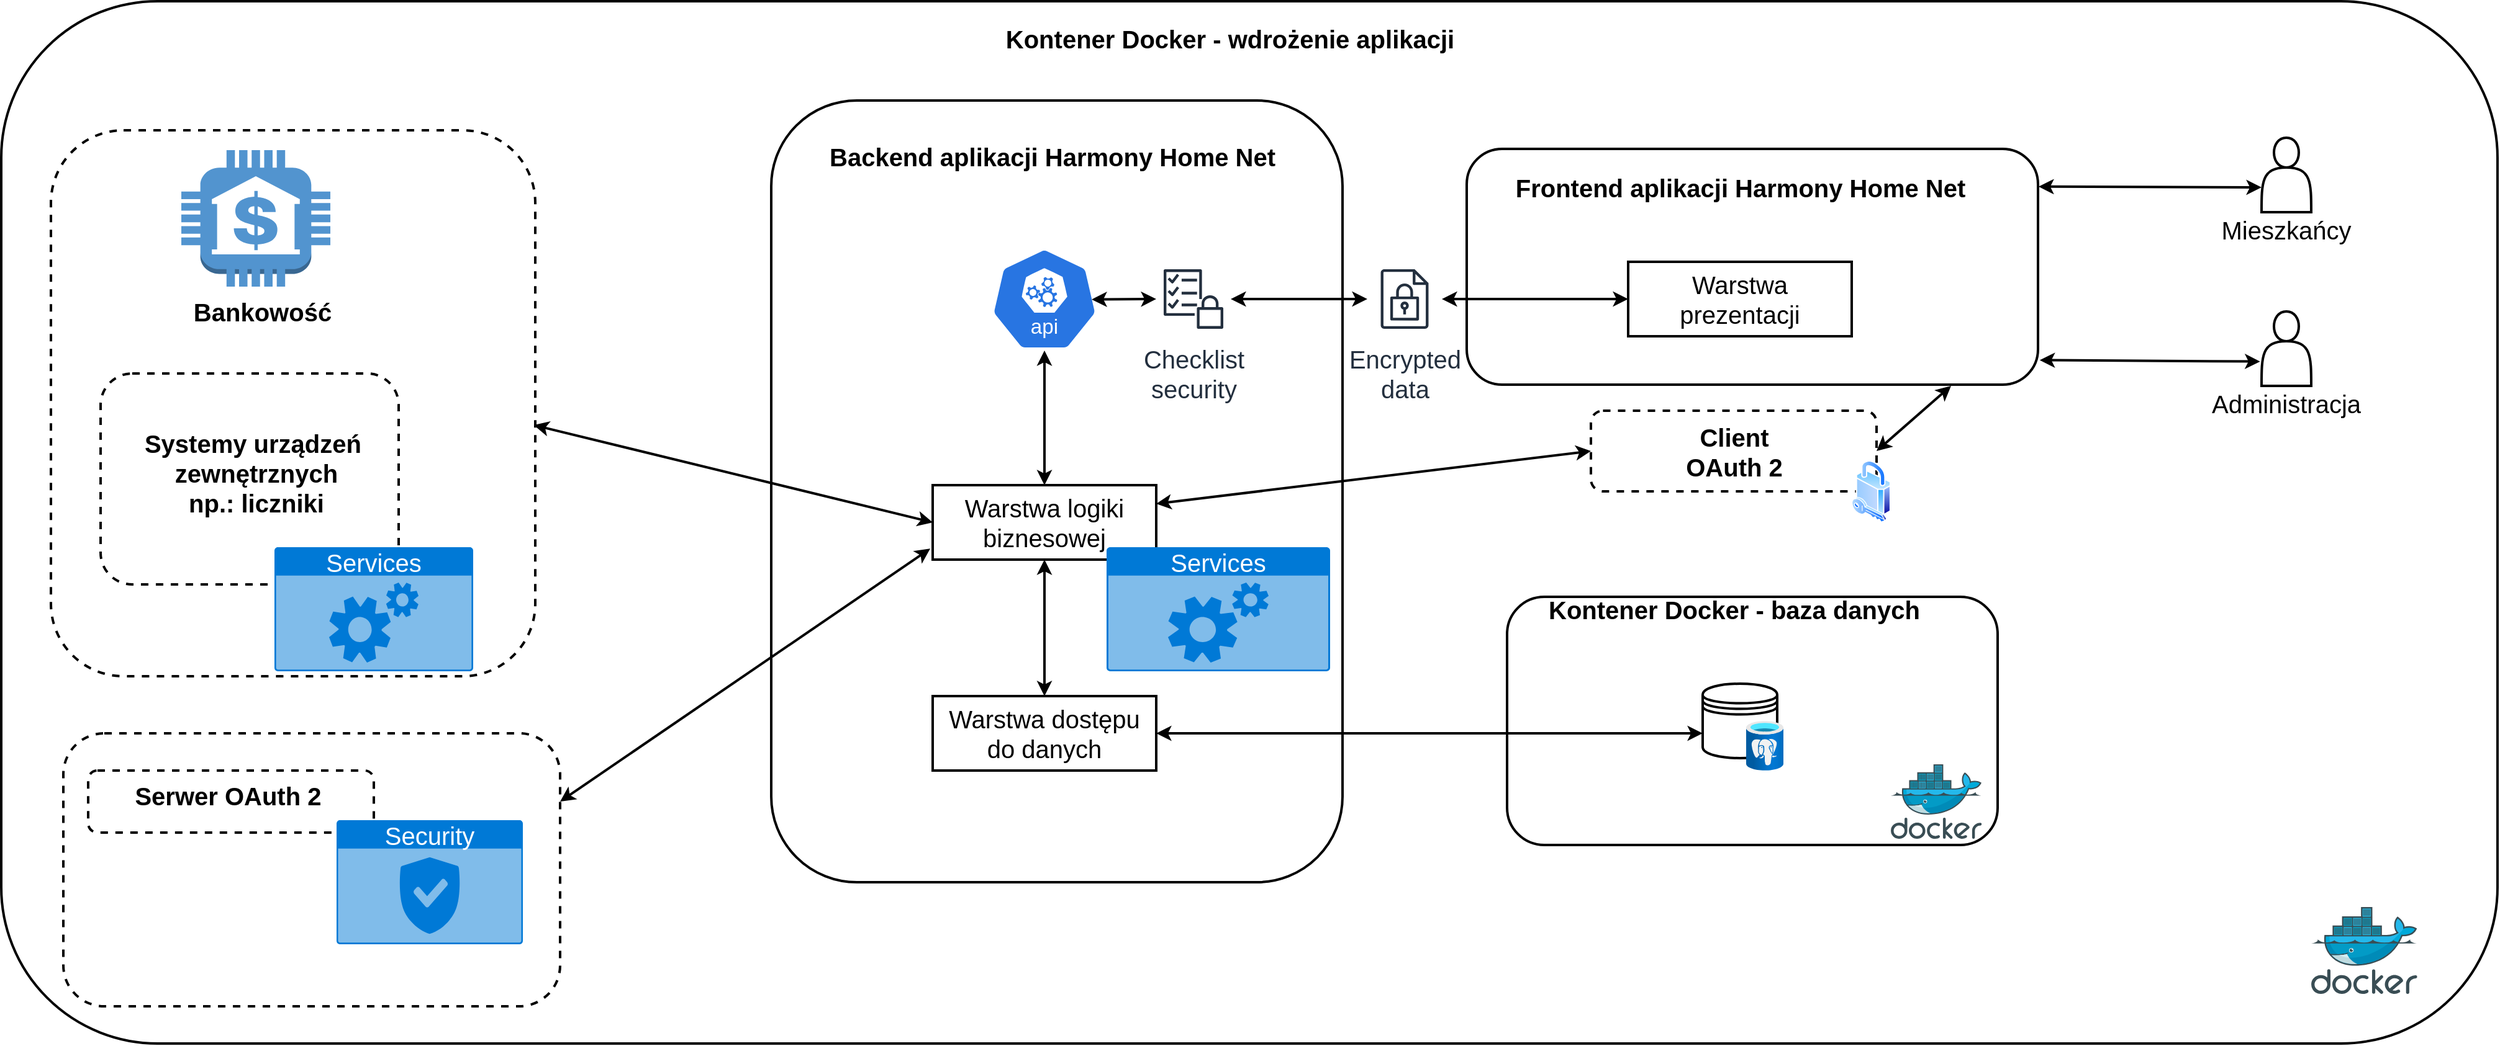 <mxfile version="24.7.14">
  <diagram name="architektura" id="5f0bae14-7c28-e335-631c-24af17079c00">
    <mxGraphModel dx="4575" dy="2182" grid="1" gridSize="10" guides="1" tooltips="1" connect="1" arrows="1" fold="1" page="1" pageScale="1" pageWidth="1100" pageHeight="850" background="none" math="0" shadow="0">
      <root>
        <mxCell id="0" />
        <mxCell id="1" parent="0" />
        <mxCell id="gY4HQTh1pNE1RITPi49o-1" value="" style="rounded=1;whiteSpace=wrap;html=1;strokeColor=default;gradientColor=none;fillColor=none;fontSize=20;strokeWidth=2;" parent="1" vertex="1">
          <mxGeometry x="310" y="20" width="460" height="630" as="geometry" />
        </mxCell>
        <mxCell id="gY4HQTh1pNE1RITPi49o-2" value="Backend aplikacji Harmony Home Net" style="text;strokeColor=none;fillColor=none;html=1;fontSize=20;fontStyle=1;verticalAlign=middle;align=center;fontFamily=Helvetica;strokeWidth=2;" parent="1" vertex="1">
          <mxGeometry x="361" y="50" width="350" height="30" as="geometry" />
        </mxCell>
        <mxCell id="gY4HQTh1pNE1RITPi49o-5" value="&lt;font style=&quot;font-size: 20px;&quot;&gt;Warstwa logiki biznesowej&lt;/font&gt;" style="rounded=0;whiteSpace=wrap;html=1;fillColor=none;fontSize=20;strokeWidth=2;" parent="1" vertex="1">
          <mxGeometry x="440" y="330" width="180" height="60" as="geometry" />
        </mxCell>
        <mxCell id="gY4HQTh1pNE1RITPi49o-6" value="&lt;font style=&quot;font-size: 20px;&quot;&gt;Warstwa dostępu do danych&lt;/font&gt;" style="rounded=0;whiteSpace=wrap;html=1;fontFamily=Helvetica;fillColor=none;fontSize=20;strokeWidth=2;" parent="1" vertex="1">
          <mxGeometry x="440" y="500" width="180" height="60" as="geometry" />
        </mxCell>
        <mxCell id="gY4HQTh1pNE1RITPi49o-7" value="" style="endArrow=classic;startArrow=classic;html=1;rounded=0;entryX=0.5;entryY=1;entryDx=0;entryDy=0;fontSize=20;strokeWidth=2;" parent="1" source="gY4HQTh1pNE1RITPi49o-6" target="gY4HQTh1pNE1RITPi49o-5" edge="1">
          <mxGeometry width="50" height="50" relative="1" as="geometry">
            <mxPoint x="520" y="360" as="sourcePoint" />
            <mxPoint x="520" y="320" as="targetPoint" />
          </mxGeometry>
        </mxCell>
        <mxCell id="gY4HQTh1pNE1RITPi49o-8" value="" style="endArrow=classic;startArrow=classic;html=1;rounded=0;entryX=0.5;entryY=1;entryDx=0;entryDy=0;exitX=0.5;exitY=0;exitDx=0;exitDy=0;entryPerimeter=0;fontSize=20;strokeWidth=2;" parent="1" source="gY4HQTh1pNE1RITPi49o-5" target="gY4HQTh1pNE1RITPi49o-38" edge="1">
          <mxGeometry width="50" height="50" relative="1" as="geometry">
            <mxPoint x="520" y="360" as="sourcePoint" />
            <mxPoint x="530" y="210" as="targetPoint" />
          </mxGeometry>
        </mxCell>
        <mxCell id="gY4HQTh1pNE1RITPi49o-9" value="" style="rounded=1;whiteSpace=wrap;html=1;strokeColor=default;gradientColor=none;fillColor=none;fontSize=20;strokeWidth=2;" parent="1" vertex="1">
          <mxGeometry x="870" y="59" width="460" height="190" as="geometry" />
        </mxCell>
        <mxCell id="gY4HQTh1pNE1RITPi49o-10" value="Frontend aplikacji Harmony Home Net" style="text;strokeColor=none;fillColor=none;html=1;fontSize=20;fontStyle=1;verticalAlign=middle;align=center;fontFamily=Helvetica;strokeWidth=2;" parent="1" vertex="1">
          <mxGeometry x="1040" y="70" width="100" height="40" as="geometry" />
        </mxCell>
        <mxCell id="gY4HQTh1pNE1RITPi49o-11" value="&lt;font style=&quot;font-size: 20px;&quot;&gt;Warstwa prezentacji&lt;/font&gt;" style="rounded=0;whiteSpace=wrap;html=1;fillColor=none;fontSize=20;strokeWidth=2;" parent="1" vertex="1">
          <mxGeometry x="1000" y="150" width="180" height="60" as="geometry" />
        </mxCell>
        <mxCell id="gY4HQTh1pNE1RITPi49o-12" value="" style="endArrow=classic;startArrow=classic;html=1;rounded=0;entryX=0;entryY=0.5;entryDx=0;entryDy=0;fontSize=20;strokeWidth=2;" parent="1" source="gY4HQTh1pNE1RITPi49o-60" target="gY4HQTh1pNE1RITPi49o-11" edge="1">
          <mxGeometry width="50" height="50" relative="1" as="geometry">
            <mxPoint x="850" y="180" as="sourcePoint" />
            <mxPoint x="570" y="310" as="targetPoint" />
          </mxGeometry>
        </mxCell>
        <mxCell id="gY4HQTh1pNE1RITPi49o-16" value="Kontener Docker - baza danych" style="text;strokeColor=none;fillColor=none;html=1;fontSize=20;fontStyle=1;verticalAlign=middle;align=center;fontFamily=Helvetica;strokeWidth=2;" parent="1" vertex="1">
          <mxGeometry x="1035" y="410" width="100" height="40" as="geometry" />
        </mxCell>
        <mxCell id="gY4HQTh1pNE1RITPi49o-17" value="" style="rounded=1;whiteSpace=wrap;html=1;fillColor=none;fontSize=20;strokeWidth=2;" parent="1" vertex="1">
          <mxGeometry x="902.5" y="420" width="395" height="200" as="geometry" />
        </mxCell>
        <mxCell id="gY4HQTh1pNE1RITPi49o-18" value="" style="shape=datastore;whiteSpace=wrap;html=1;fontSize=20;strokeWidth=2;" parent="1" vertex="1">
          <mxGeometry x="1060" y="490" width="60" height="60" as="geometry" />
        </mxCell>
        <mxCell id="gY4HQTh1pNE1RITPi49o-19" value="" style="image;aspect=fixed;html=1;points=[];align=center;fontSize=20;image=img/lib/azure2/databases/Azure_Database_PostgreSQL_Server.svg;strokeWidth=2;" parent="1" vertex="1">
          <mxGeometry x="1095" y="520" width="30" height="40" as="geometry" />
        </mxCell>
        <mxCell id="gY4HQTh1pNE1RITPi49o-20" value="" style="endArrow=classic;startArrow=classic;html=1;rounded=0;exitX=1;exitY=0.5;exitDx=0;exitDy=0;fontSize=20;strokeWidth=2;" parent="1" source="gY4HQTh1pNE1RITPi49o-6" edge="1">
          <mxGeometry width="50" height="50" relative="1" as="geometry">
            <mxPoint x="520" y="360" as="sourcePoint" />
            <mxPoint x="1060" y="530" as="targetPoint" />
          </mxGeometry>
        </mxCell>
        <mxCell id="gY4HQTh1pNE1RITPi49o-26" value="" style="rounded=1;whiteSpace=wrap;html=1;fillColor=none;dashed=1;fontSize=20;strokeWidth=2;" parent="1" vertex="1">
          <mxGeometry x="-230" y="240" width="240" height="170" as="geometry" />
        </mxCell>
        <mxCell id="gY4HQTh1pNE1RITPi49o-27" value="Systemy urządzeń&amp;nbsp;&lt;div style=&quot;font-size: 20px;&quot;&gt;zewnętrznych&lt;div style=&quot;font-size: 20px;&quot;&gt;np.: liczniki&lt;/div&gt;&lt;/div&gt;" style="text;strokeColor=none;fillColor=none;html=1;fontSize=20;fontStyle=1;verticalAlign=middle;align=center;strokeWidth=2;" parent="1" vertex="1">
          <mxGeometry x="-155" y="300" width="100" height="40" as="geometry" />
        </mxCell>
        <mxCell id="gY4HQTh1pNE1RITPi49o-28" value="" style="rounded=1;whiteSpace=wrap;html=1;fillColor=none;dashed=1;fontSize=20;strokeWidth=2;" parent="1" vertex="1">
          <mxGeometry x="-240" y="560" width="230" height="50" as="geometry" />
        </mxCell>
        <mxCell id="gY4HQTh1pNE1RITPi49o-29" value="Serwer OAuth 2&amp;nbsp;" style="text;strokeColor=none;fillColor=none;html=1;fontSize=20;fontStyle=1;verticalAlign=middle;align=center;strokeWidth=2;" parent="1" vertex="1">
          <mxGeometry x="-175" y="560" width="100" height="40" as="geometry" />
        </mxCell>
        <mxCell id="gY4HQTh1pNE1RITPi49o-33" value="" style="rounded=1;whiteSpace=wrap;html=1;fillColor=none;dashed=1;fontSize=20;strokeWidth=2;" parent="1" vertex="1">
          <mxGeometry x="970" y="270" width="230" height="65" as="geometry" />
        </mxCell>
        <mxCell id="gY4HQTh1pNE1RITPi49o-34" value="Client&lt;div style=&quot;font-size: 20px;&quot;&gt;&amp;nbsp;OAuth 2&amp;nbsp;&lt;/div&gt;" style="text;strokeColor=none;fillColor=none;html=1;fontSize=20;fontStyle=1;verticalAlign=middle;align=center;strokeWidth=2;" parent="1" vertex="1">
          <mxGeometry x="1035" y="282.5" width="100" height="40" as="geometry" />
        </mxCell>
        <mxCell id="gY4HQTh1pNE1RITPi49o-35" value="" style="endArrow=classic;startArrow=classic;html=1;rounded=0;entryX=1;entryY=0.5;entryDx=0;entryDy=0;fontSize=20;strokeWidth=2;" parent="1" target="gY4HQTh1pNE1RITPi49o-33" edge="1">
          <mxGeometry width="50" height="50" relative="1" as="geometry">
            <mxPoint x="1260" y="250" as="sourcePoint" />
            <mxPoint x="1440" y="280" as="targetPoint" />
          </mxGeometry>
        </mxCell>
        <mxCell id="gY4HQTh1pNE1RITPi49o-37" value="" style="image;sketch=0;aspect=fixed;html=1;points=[];align=center;fontSize=20;image=img/lib/mscae/Docker.svg;strokeWidth=2;" parent="1" vertex="1">
          <mxGeometry x="1211.5" y="555" width="73.17" height="60" as="geometry" />
        </mxCell>
        <mxCell id="gY4HQTh1pNE1RITPi49o-38" value="" style="aspect=fixed;sketch=0;html=1;dashed=0;whitespace=wrap;verticalLabelPosition=bottom;verticalAlign=top;fillColor=#2875E2;strokeColor=#ffffff;points=[[0.005,0.63,0],[0.1,0.2,0],[0.9,0.2,0],[0.5,0,0],[0.995,0.63,0],[0.72,0.99,0],[0.5,1,0],[0.28,0.99,0]];shape=mxgraph.kubernetes.icon2;kubernetesLabel=1;prIcon=api;fontSize=20;strokeWidth=2;" parent="1" vertex="1">
          <mxGeometry x="486.77" y="138.5" width="86.46" height="83" as="geometry" />
        </mxCell>
        <mxCell id="gY4HQTh1pNE1RITPi49o-39" value="" style="outlineConnect=0;dashed=0;verticalLabelPosition=bottom;verticalAlign=top;align=center;html=1;shape=mxgraph.aws3.bank;fillColor=#5294CF;gradientColor=none;fontSize=20;strokeWidth=2;" parent="1" vertex="1">
          <mxGeometry x="-165" y="60" width="120" height="110" as="geometry" />
        </mxCell>
        <mxCell id="gY4HQTh1pNE1RITPi49o-40" value="Services" style="html=1;whiteSpace=wrap;strokeColor=none;fillColor=#0079D6;labelPosition=center;verticalLabelPosition=middle;verticalAlign=top;align=center;fontSize=20;outlineConnect=0;spacingTop=-6;fontColor=#FFFFFF;sketch=0;shape=mxgraph.sitemap.services;strokeWidth=2;" parent="1" vertex="1">
          <mxGeometry x="-90" y="380" width="160" height="100" as="geometry" />
        </mxCell>
        <mxCell id="gY4HQTh1pNE1RITPi49o-45" value="Security" style="html=1;whiteSpace=wrap;strokeColor=none;fillColor=#0079D6;labelPosition=center;verticalLabelPosition=middle;verticalAlign=top;align=center;fontSize=20;outlineConnect=0;spacingTop=-6;fontColor=#FFFFFF;sketch=0;shape=mxgraph.sitemap.security;strokeWidth=2;" parent="1" vertex="1">
          <mxGeometry x="-40" y="600" width="150" height="100" as="geometry" />
        </mxCell>
        <mxCell id="gY4HQTh1pNE1RITPi49o-46" value="" style="image;aspect=fixed;perimeter=ellipsePerimeter;html=1;align=center;shadow=0;dashed=0;spacingTop=3;image=img/lib/active_directory/security.svg;fontSize=20;strokeWidth=2;" parent="1" vertex="1">
          <mxGeometry x="1180" y="310" width="31.5" height="50" as="geometry" />
        </mxCell>
        <mxCell id="gY4HQTh1pNE1RITPi49o-47" value="Services" style="html=1;whiteSpace=wrap;strokeColor=none;fillColor=#0079D6;labelPosition=center;verticalLabelPosition=middle;verticalAlign=top;align=center;fontSize=20;outlineConnect=0;spacingTop=-6;fontColor=#FFFFFF;sketch=0;shape=mxgraph.sitemap.services;strokeWidth=2;" parent="1" vertex="1">
          <mxGeometry x="580" y="380" width="180" height="100" as="geometry" />
        </mxCell>
        <mxCell id="gY4HQTh1pNE1RITPi49o-49" value="" style="shape=actor;whiteSpace=wrap;html=1;fontSize=20;strokeWidth=2;" parent="1" vertex="1">
          <mxGeometry x="1510" y="50" width="40" height="60" as="geometry" />
        </mxCell>
        <mxCell id="gY4HQTh1pNE1RITPi49o-50" value="" style="shape=actor;whiteSpace=wrap;html=1;fontSize=20;strokeWidth=2;" parent="1" vertex="1">
          <mxGeometry x="1510" y="190" width="40" height="60" as="geometry" />
        </mxCell>
        <mxCell id="gY4HQTh1pNE1RITPi49o-51" value="&lt;font style=&quot;font-size: 20px;&quot;&gt;Mieszkańcy&lt;/font&gt;" style="text;html=1;align=center;verticalAlign=middle;whiteSpace=wrap;rounded=0;fontSize=20;strokeWidth=2;" parent="1" vertex="1">
          <mxGeometry x="1500" y="109" width="60" height="30" as="geometry" />
        </mxCell>
        <mxCell id="gY4HQTh1pNE1RITPi49o-52" value="&lt;font style=&quot;font-size: 20px;&quot;&gt;Administracja&lt;/font&gt;" style="text;html=1;align=center;verticalAlign=middle;whiteSpace=wrap;rounded=0;fontSize=20;strokeWidth=2;" parent="1" vertex="1">
          <mxGeometry x="1500" y="249" width="60" height="30" as="geometry" />
        </mxCell>
        <mxCell id="gY4HQTh1pNE1RITPi49o-53" value="" style="endArrow=classic;startArrow=classic;html=1;rounded=0;entryX=0;entryY=0.667;entryDx=0;entryDy=0;entryPerimeter=0;exitX=1.001;exitY=0.16;exitDx=0;exitDy=0;exitPerimeter=0;fontSize=20;strokeWidth=2;" parent="1" source="gY4HQTh1pNE1RITPi49o-9" target="gY4HQTh1pNE1RITPi49o-49" edge="1">
          <mxGeometry width="50" height="50" relative="1" as="geometry">
            <mxPoint x="1380" y="110" as="sourcePoint" />
            <mxPoint x="1430" y="60" as="targetPoint" />
          </mxGeometry>
        </mxCell>
        <mxCell id="gY4HQTh1pNE1RITPi49o-54" value="" style="endArrow=classic;startArrow=classic;html=1;rounded=0;entryX=-0.029;entryY=0.672;entryDx=0;entryDy=0;entryPerimeter=0;exitX=1.003;exitY=0.896;exitDx=0;exitDy=0;exitPerimeter=0;fontSize=20;strokeWidth=2;" parent="1" source="gY4HQTh1pNE1RITPi49o-9" target="gY4HQTh1pNE1RITPi49o-50" edge="1">
          <mxGeometry width="50" height="50" relative="1" as="geometry">
            <mxPoint x="1370" y="260" as="sourcePoint" />
            <mxPoint x="1420" y="210" as="targetPoint" />
          </mxGeometry>
        </mxCell>
        <mxCell id="gY4HQTh1pNE1RITPi49o-57" value="" style="endArrow=classic;startArrow=classic;html=1;rounded=0;entryX=0;entryY=0.5;entryDx=0;entryDy=0;exitX=0.94;exitY=0.504;exitDx=0;exitDy=0;exitPerimeter=0;fontSize=20;strokeWidth=2;" parent="1" source="gY4HQTh1pNE1RITPi49o-38" target="gY4HQTh1pNE1RITPi49o-43" edge="1">
          <mxGeometry width="50" height="50" relative="1" as="geometry">
            <mxPoint x="568" y="180" as="sourcePoint" />
            <mxPoint x="790" y="180" as="targetPoint" />
          </mxGeometry>
        </mxCell>
        <mxCell id="gY4HQTh1pNE1RITPi49o-43" value="&lt;font style=&quot;font-size: 20px;&quot;&gt;Checklist&lt;br style=&quot;font-size: 20px;&quot;&gt;security&lt;/font&gt;" style="sketch=0;outlineConnect=0;fontColor=#232F3E;gradientColor=none;strokeColor=#232F3E;fillColor=none;dashed=0;verticalLabelPosition=bottom;verticalAlign=top;align=center;html=1;fontSize=20;fontStyle=0;aspect=fixed;shape=mxgraph.aws4.resourceIcon;resIcon=mxgraph.aws4.checklist_security;strokeWidth=2;" parent="1" vertex="1">
          <mxGeometry x="620" y="150" width="60" height="60" as="geometry" />
        </mxCell>
        <mxCell id="gY4HQTh1pNE1RITPi49o-59" value="Bankowość" style="text;strokeColor=none;fillColor=none;html=1;fontSize=20;fontStyle=1;verticalAlign=middle;align=center;strokeWidth=2;" parent="1" vertex="1">
          <mxGeometry x="-150" y="170" width="100" height="40" as="geometry" />
        </mxCell>
        <mxCell id="gY4HQTh1pNE1RITPi49o-61" value="" style="endArrow=classic;startArrow=classic;html=1;rounded=0;entryX=0;entryY=0.5;entryDx=0;entryDy=0;fontSize=20;strokeWidth=2;" parent="1" source="gY4HQTh1pNE1RITPi49o-43" target="gY4HQTh1pNE1RITPi49o-60" edge="1">
          <mxGeometry width="50" height="50" relative="1" as="geometry">
            <mxPoint x="680" y="180" as="sourcePoint" />
            <mxPoint x="1000" y="180" as="targetPoint" />
          </mxGeometry>
        </mxCell>
        <mxCell id="gY4HQTh1pNE1RITPi49o-60" value="&lt;font style=&quot;font-size: 20px;&quot;&gt;Encrypted&lt;br style=&quot;font-size: 20px;&quot;&gt;data&lt;/font&gt;" style="sketch=0;outlineConnect=0;fontColor=#232F3E;gradientColor=none;strokeColor=#232F3E;fillColor=none;dashed=0;verticalLabelPosition=bottom;verticalAlign=top;align=center;html=1;fontSize=20;fontStyle=0;aspect=fixed;shape=mxgraph.aws4.resourceIcon;resIcon=mxgraph.aws4.encrypted_data;strokeWidth=2;" parent="1" vertex="1">
          <mxGeometry x="790" y="150" width="60" height="60" as="geometry" />
        </mxCell>
        <mxCell id="gY4HQTh1pNE1RITPi49o-62" value="" style="rounded=1;whiteSpace=wrap;html=1;fillColor=none;fontSize=20;strokeWidth=2;" parent="1" vertex="1">
          <mxGeometry x="-310" y="-60" width="2010" height="840" as="geometry" />
        </mxCell>
        <mxCell id="gY4HQTh1pNE1RITPi49o-64" value="Kon&lt;span style=&quot;background-color: initial; font-size: 20px;&quot;&gt;tener Docker - wdrożenie aplikacji&lt;/span&gt;" style="text;strokeColor=none;fillColor=none;html=1;fontSize=20;fontStyle=1;verticalAlign=middle;align=center;strokeWidth=2;" parent="1" vertex="1">
          <mxGeometry x="629" y="-50" width="100" height="40" as="geometry" />
        </mxCell>
        <mxCell id="gY4HQTh1pNE1RITPi49o-65" value="" style="image;sketch=0;aspect=fixed;html=1;points=[];align=center;fontSize=20;image=img/lib/mscae/Docker.svg;strokeWidth=2;" parent="1" vertex="1">
          <mxGeometry x="1550" y="670" width="85.37" height="70" as="geometry" />
        </mxCell>
        <mxCell id="gY4HQTh1pNE1RITPi49o-66" value="" style="rounded=1;whiteSpace=wrap;html=1;dashed=1;fillColor=none;fontSize=20;strokeWidth=2;" parent="1" vertex="1">
          <mxGeometry x="-270" y="44" width="390" height="440" as="geometry" />
        </mxCell>
        <mxCell id="gY4HQTh1pNE1RITPi49o-67" value="" style="endArrow=classic;startArrow=classic;html=1;rounded=0;entryX=0;entryY=0.5;entryDx=0;entryDy=0;exitX=0.997;exitY=0.54;exitDx=0;exitDy=0;exitPerimeter=0;fontSize=20;strokeWidth=2;" parent="1" source="gY4HQTh1pNE1RITPi49o-66" target="gY4HQTh1pNE1RITPi49o-5" edge="1">
          <mxGeometry width="50" height="50" relative="1" as="geometry">
            <mxPoint x="180" y="372.5" as="sourcePoint" />
            <mxPoint x="230" y="322.5" as="targetPoint" />
          </mxGeometry>
        </mxCell>
        <mxCell id="gY4HQTh1pNE1RITPi49o-68" value="" style="endArrow=classic;startArrow=classic;html=1;rounded=0;entryX=0;entryY=0.5;entryDx=0;entryDy=0;exitX=1;exitY=0.25;exitDx=0;exitDy=0;fontSize=20;strokeWidth=2;" parent="1" source="gY4HQTh1pNE1RITPi49o-5" target="gY4HQTh1pNE1RITPi49o-33" edge="1">
          <mxGeometry width="50" height="50" relative="1" as="geometry">
            <mxPoint x="830" y="360" as="sourcePoint" />
            <mxPoint x="880" y="310" as="targetPoint" />
          </mxGeometry>
        </mxCell>
        <mxCell id="gY4HQTh1pNE1RITPi49o-69" value="" style="rounded=1;whiteSpace=wrap;html=1;dashed=1;fillColor=none;fontSize=20;strokeWidth=2;" parent="1" vertex="1">
          <mxGeometry x="-260" y="530" width="400" height="220" as="geometry" />
        </mxCell>
        <mxCell id="gY4HQTh1pNE1RITPi49o-70" value="" style="endArrow=classic;startArrow=classic;html=1;rounded=0;entryX=-0.011;entryY=0.853;entryDx=0;entryDy=0;exitX=1;exitY=0.25;exitDx=0;exitDy=0;entryPerimeter=0;fontSize=20;strokeWidth=2;" parent="1" source="gY4HQTh1pNE1RITPi49o-69" target="gY4HQTh1pNE1RITPi49o-5" edge="1">
          <mxGeometry width="50" height="50" relative="1" as="geometry">
            <mxPoint x="139" y="268" as="sourcePoint" />
            <mxPoint x="450" y="370" as="targetPoint" />
          </mxGeometry>
        </mxCell>
      </root>
    </mxGraphModel>
  </diagram>
</mxfile>
